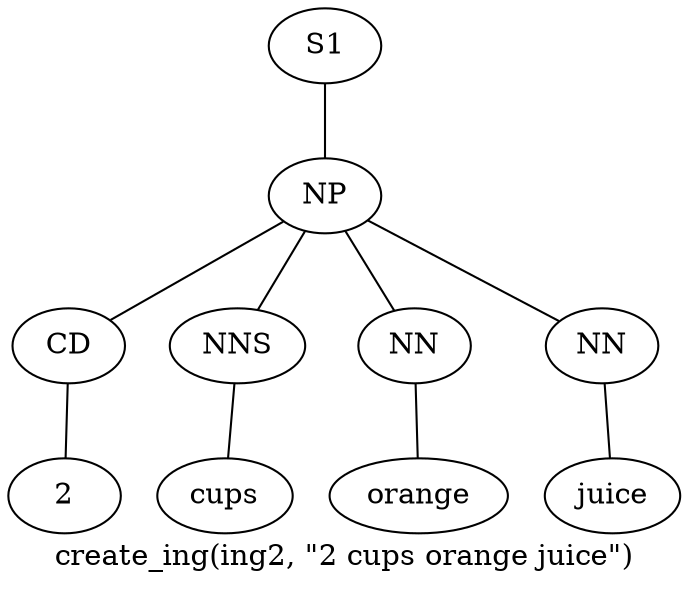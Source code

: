 graph SyntaxGraph {
	label = "create_ing(ing2, \"2 cups orange juice\")";
	Node0 [label="S1"];
	Node1 [label="NP"];
	Node2 [label="CD"];
	Node3 [label="2"];
	Node4 [label="NNS"];
	Node5 [label="cups"];
	Node6 [label="NN"];
	Node7 [label="orange"];
	Node8 [label="NN"];
	Node9 [label="juice"];

	Node0 -- Node1;
	Node1 -- Node2;
	Node1 -- Node4;
	Node1 -- Node6;
	Node1 -- Node8;
	Node2 -- Node3;
	Node4 -- Node5;
	Node6 -- Node7;
	Node8 -- Node9;
}